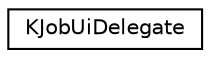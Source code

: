 digraph "Graphical Class Hierarchy"
{
  edge [fontname="Helvetica",fontsize="10",labelfontname="Helvetica",labelfontsize="10"];
  node [fontname="Helvetica",fontsize="10",shape=record];
  rankdir="LR";
  Node0 [label="KJobUiDelegate",height=0.2,width=0.4,color="black", fillcolor="white", style="filled",URL="$classKJobUiDelegate.html",tooltip="The base class for all KJob UI delegate. "];
}
